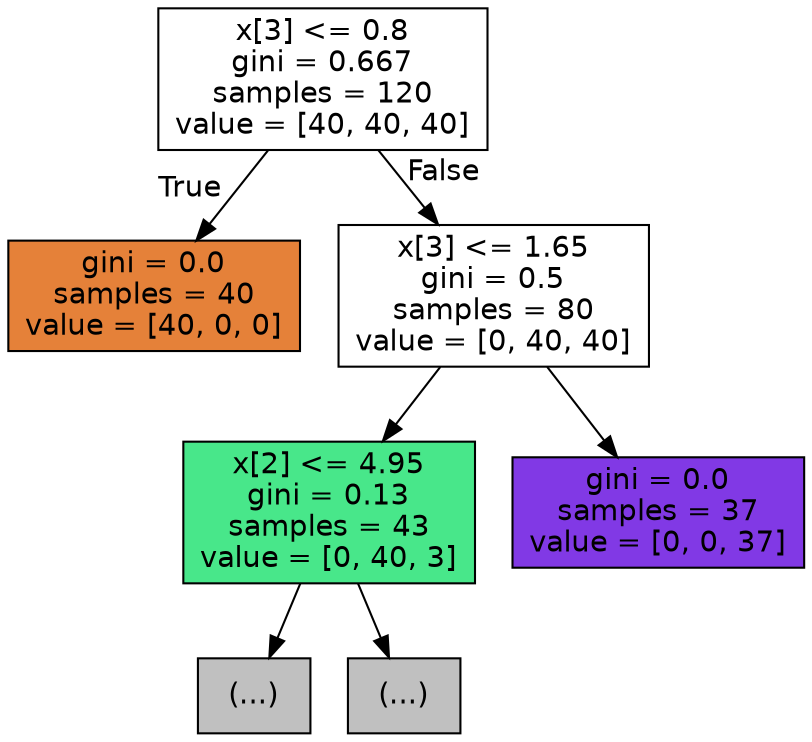 digraph Tree {
node [shape=box, style="filled", color="black", fontname="helvetica"] ;
edge [fontname="helvetica"] ;
0 [label="x[3] <= 0.8\ngini = 0.667\nsamples = 120\nvalue = [40, 40, 40]", fillcolor="#ffffff"] ;
1 [label="gini = 0.0\nsamples = 40\nvalue = [40, 0, 0]", fillcolor="#e58139"] ;
0 -> 1 [labeldistance=2.5, labelangle=45, headlabel="True"] ;
2 [label="x[3] <= 1.65\ngini = 0.5\nsamples = 80\nvalue = [0, 40, 40]", fillcolor="#ffffff"] ;
0 -> 2 [labeldistance=2.5, labelangle=-45, headlabel="False"] ;
3 [label="x[2] <= 4.95\ngini = 0.13\nsamples = 43\nvalue = [0, 40, 3]", fillcolor="#48e78a"] ;
2 -> 3 ;
4 [label="(...)", fillcolor="#C0C0C0"] ;
3 -> 4 ;
5 [label="(...)", fillcolor="#C0C0C0"] ;
3 -> 5 ;
10 [label="gini = 0.0\nsamples = 37\nvalue = [0, 0, 37]", fillcolor="#8139e5"] ;
2 -> 10 ;
}